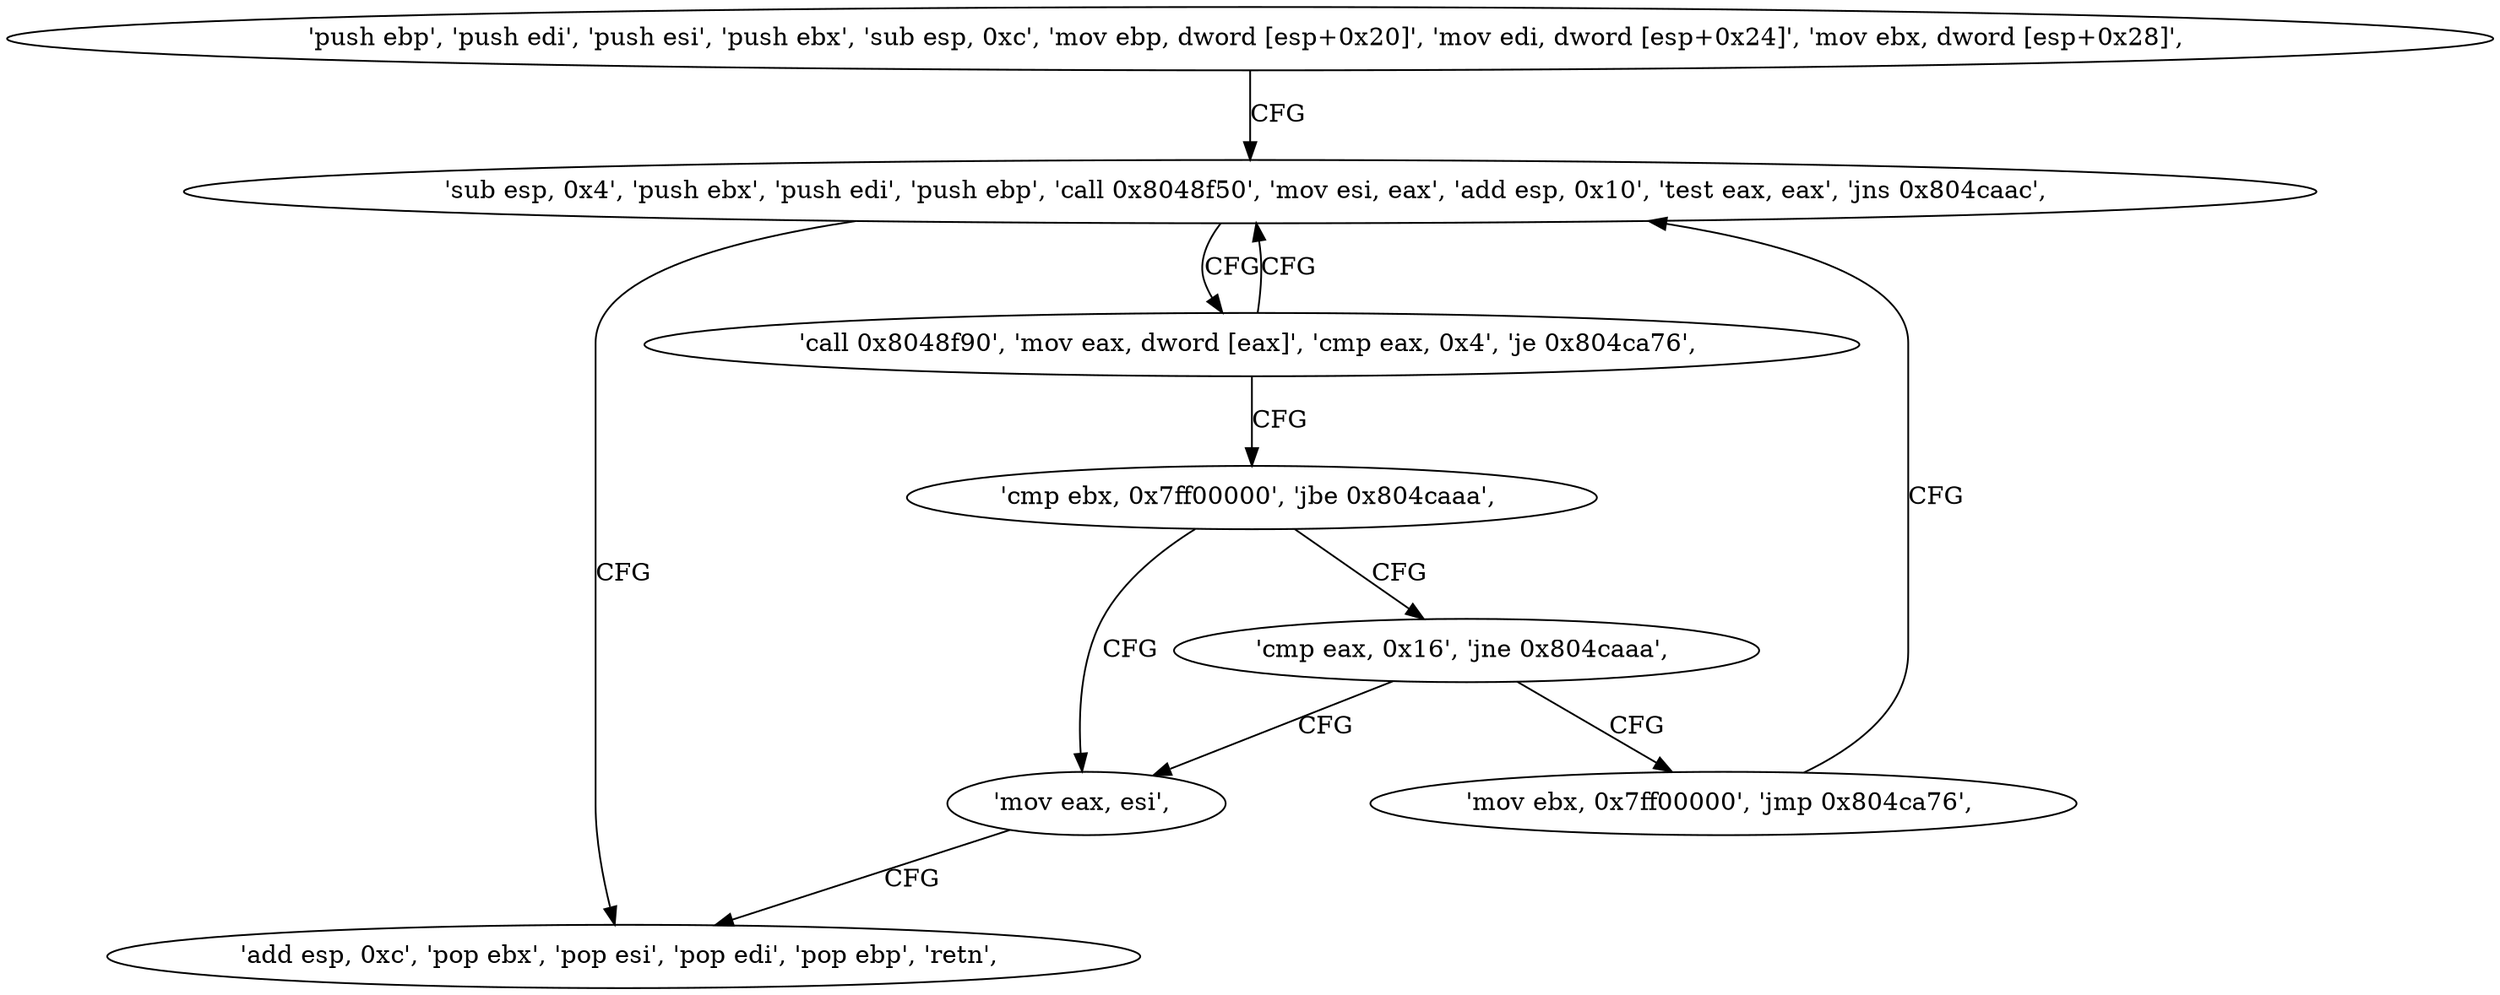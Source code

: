 digraph "func" {
"134531683" [label = "'push ebp', 'push edi', 'push esi', 'push ebx', 'sub esp, 0xc', 'mov ebp, dword [esp+0x20]', 'mov edi, dword [esp+0x24]', 'mov ebx, dword [esp+0x28]', " ]
"134531702" [label = "'sub esp, 0x4', 'push ebx', 'push edi', 'push ebp', 'call 0x8048f50', 'mov esi, eax', 'add esp, 0x10', 'test eax, eax', 'jns 0x804caac', " ]
"134531756" [label = "'add esp, 0xc', 'pop ebx', 'pop esi', 'pop edi', 'pop ebp', 'retn', " ]
"134531722" [label = "'call 0x8048f90', 'mov eax, dword [eax]', 'cmp eax, 0x4', 'je 0x804ca76', " ]
"134531734" [label = "'cmp ebx, 0x7ff00000', 'jbe 0x804caaa', " ]
"134531754" [label = "'mov eax, esi', " ]
"134531742" [label = "'cmp eax, 0x16', 'jne 0x804caaa', " ]
"134531747" [label = "'mov ebx, 0x7ff00000', 'jmp 0x804ca76', " ]
"134531683" -> "134531702" [ label = "CFG" ]
"134531702" -> "134531756" [ label = "CFG" ]
"134531702" -> "134531722" [ label = "CFG" ]
"134531722" -> "134531702" [ label = "CFG" ]
"134531722" -> "134531734" [ label = "CFG" ]
"134531734" -> "134531754" [ label = "CFG" ]
"134531734" -> "134531742" [ label = "CFG" ]
"134531754" -> "134531756" [ label = "CFG" ]
"134531742" -> "134531754" [ label = "CFG" ]
"134531742" -> "134531747" [ label = "CFG" ]
"134531747" -> "134531702" [ label = "CFG" ]
}

